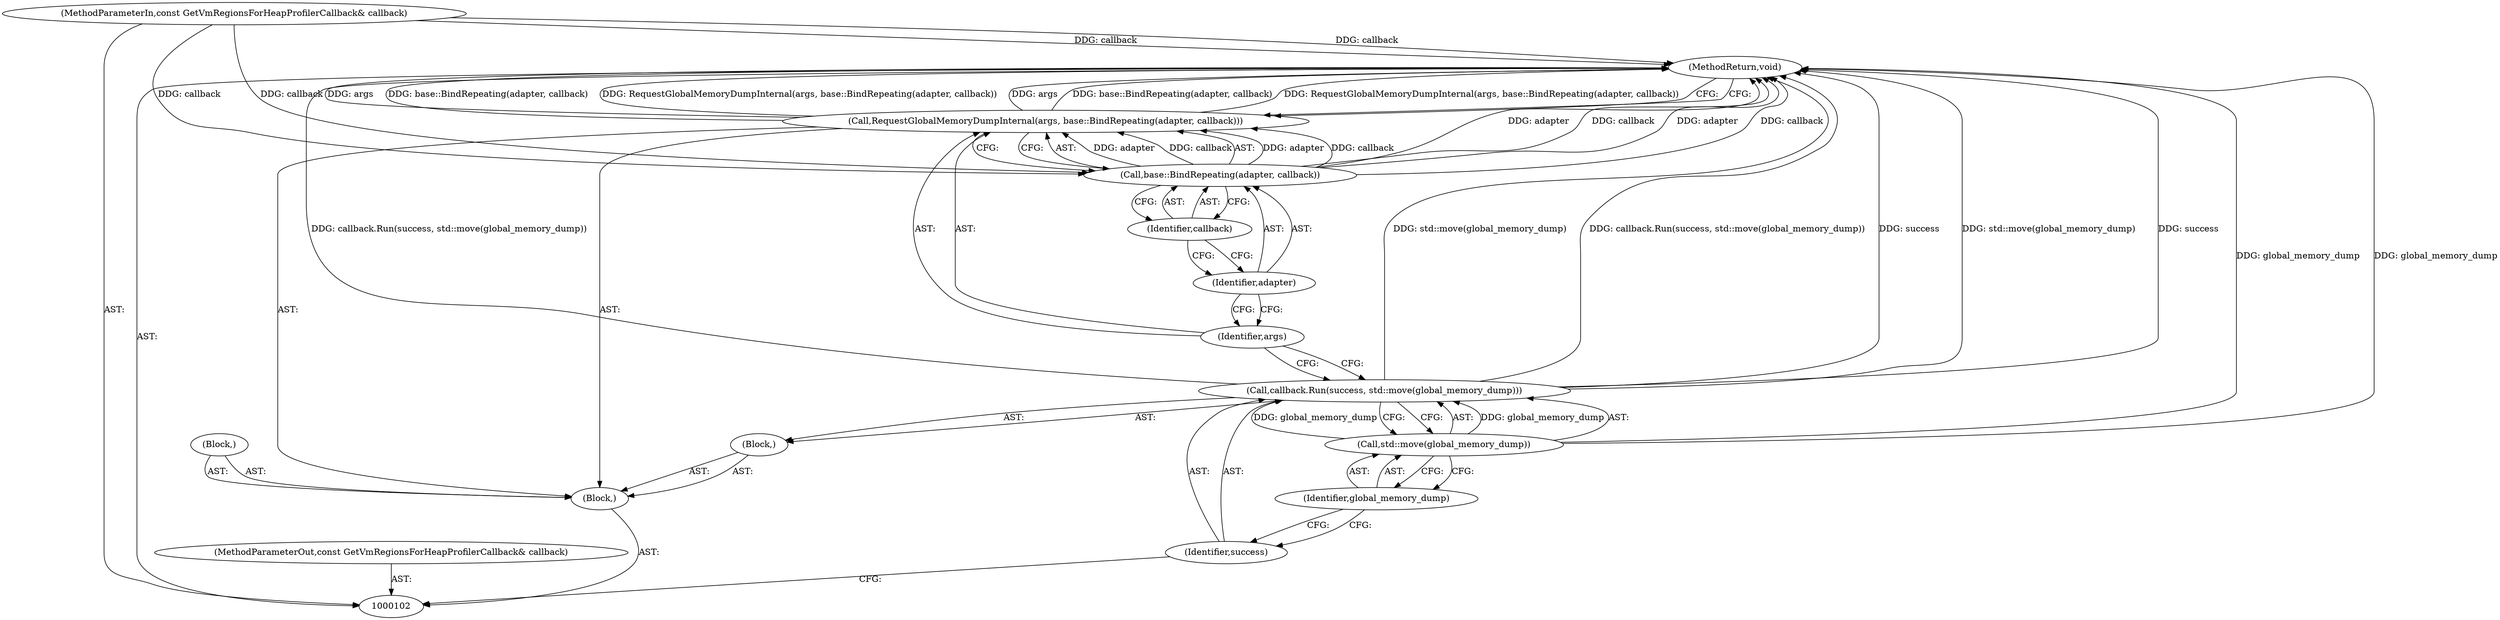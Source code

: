 digraph "0_Chrome_b44e68087804e6543a99c87076ab7648d11d9b07_0" {
"1000116" [label="(MethodReturn,void)"];
"1000110" [label="(Block,)"];
"1000111" [label="(Call,RequestGlobalMemoryDumpInternal(args, base::BindRepeating(adapter, callback)))"];
"1000112" [label="(Identifier,args)"];
"1000113" [label="(Call,base::BindRepeating(adapter, callback))"];
"1000114" [label="(Identifier,adapter)"];
"1000115" [label="(Identifier,callback)"];
"1000103" [label="(MethodParameterIn,const GetVmRegionsForHeapProfilerCallback& callback)"];
"1000140" [label="(MethodParameterOut,const GetVmRegionsForHeapProfilerCallback& callback)"];
"1000104" [label="(Block,)"];
"1000105" [label="(Block,)"];
"1000107" [label="(Identifier,success)"];
"1000108" [label="(Call,std::move(global_memory_dump))"];
"1000109" [label="(Identifier,global_memory_dump)"];
"1000106" [label="(Call,callback.Run(success, std::move(global_memory_dump)))"];
"1000116" -> "1000102"  [label="AST: "];
"1000116" -> "1000111"  [label="CFG: "];
"1000106" -> "1000116"  [label="DDG: std::move(global_memory_dump)"];
"1000106" -> "1000116"  [label="DDG: success"];
"1000106" -> "1000116"  [label="DDG: callback.Run(success, std::move(global_memory_dump))"];
"1000113" -> "1000116"  [label="DDG: adapter"];
"1000113" -> "1000116"  [label="DDG: callback"];
"1000103" -> "1000116"  [label="DDG: callback"];
"1000111" -> "1000116"  [label="DDG: args"];
"1000111" -> "1000116"  [label="DDG: base::BindRepeating(adapter, callback)"];
"1000111" -> "1000116"  [label="DDG: RequestGlobalMemoryDumpInternal(args, base::BindRepeating(adapter, callback))"];
"1000108" -> "1000116"  [label="DDG: global_memory_dump"];
"1000110" -> "1000104"  [label="AST: "];
"1000111" -> "1000104"  [label="AST: "];
"1000111" -> "1000113"  [label="CFG: "];
"1000112" -> "1000111"  [label="AST: "];
"1000113" -> "1000111"  [label="AST: "];
"1000116" -> "1000111"  [label="CFG: "];
"1000111" -> "1000116"  [label="DDG: args"];
"1000111" -> "1000116"  [label="DDG: base::BindRepeating(adapter, callback)"];
"1000111" -> "1000116"  [label="DDG: RequestGlobalMemoryDumpInternal(args, base::BindRepeating(adapter, callback))"];
"1000113" -> "1000111"  [label="DDG: adapter"];
"1000113" -> "1000111"  [label="DDG: callback"];
"1000112" -> "1000111"  [label="AST: "];
"1000112" -> "1000106"  [label="CFG: "];
"1000114" -> "1000112"  [label="CFG: "];
"1000113" -> "1000111"  [label="AST: "];
"1000113" -> "1000115"  [label="CFG: "];
"1000114" -> "1000113"  [label="AST: "];
"1000115" -> "1000113"  [label="AST: "];
"1000111" -> "1000113"  [label="CFG: "];
"1000113" -> "1000116"  [label="DDG: adapter"];
"1000113" -> "1000116"  [label="DDG: callback"];
"1000113" -> "1000111"  [label="DDG: adapter"];
"1000113" -> "1000111"  [label="DDG: callback"];
"1000103" -> "1000113"  [label="DDG: callback"];
"1000114" -> "1000113"  [label="AST: "];
"1000114" -> "1000112"  [label="CFG: "];
"1000115" -> "1000114"  [label="CFG: "];
"1000115" -> "1000113"  [label="AST: "];
"1000115" -> "1000114"  [label="CFG: "];
"1000113" -> "1000115"  [label="CFG: "];
"1000103" -> "1000102"  [label="AST: "];
"1000103" -> "1000116"  [label="DDG: callback"];
"1000103" -> "1000113"  [label="DDG: callback"];
"1000140" -> "1000102"  [label="AST: "];
"1000104" -> "1000102"  [label="AST: "];
"1000105" -> "1000104"  [label="AST: "];
"1000110" -> "1000104"  [label="AST: "];
"1000111" -> "1000104"  [label="AST: "];
"1000105" -> "1000104"  [label="AST: "];
"1000106" -> "1000105"  [label="AST: "];
"1000107" -> "1000106"  [label="AST: "];
"1000107" -> "1000102"  [label="CFG: "];
"1000109" -> "1000107"  [label="CFG: "];
"1000108" -> "1000106"  [label="AST: "];
"1000108" -> "1000109"  [label="CFG: "];
"1000109" -> "1000108"  [label="AST: "];
"1000106" -> "1000108"  [label="CFG: "];
"1000108" -> "1000116"  [label="DDG: global_memory_dump"];
"1000108" -> "1000106"  [label="DDG: global_memory_dump"];
"1000109" -> "1000108"  [label="AST: "];
"1000109" -> "1000107"  [label="CFG: "];
"1000108" -> "1000109"  [label="CFG: "];
"1000106" -> "1000105"  [label="AST: "];
"1000106" -> "1000108"  [label="CFG: "];
"1000107" -> "1000106"  [label="AST: "];
"1000108" -> "1000106"  [label="AST: "];
"1000112" -> "1000106"  [label="CFG: "];
"1000106" -> "1000116"  [label="DDG: std::move(global_memory_dump)"];
"1000106" -> "1000116"  [label="DDG: success"];
"1000106" -> "1000116"  [label="DDG: callback.Run(success, std::move(global_memory_dump))"];
"1000108" -> "1000106"  [label="DDG: global_memory_dump"];
}
